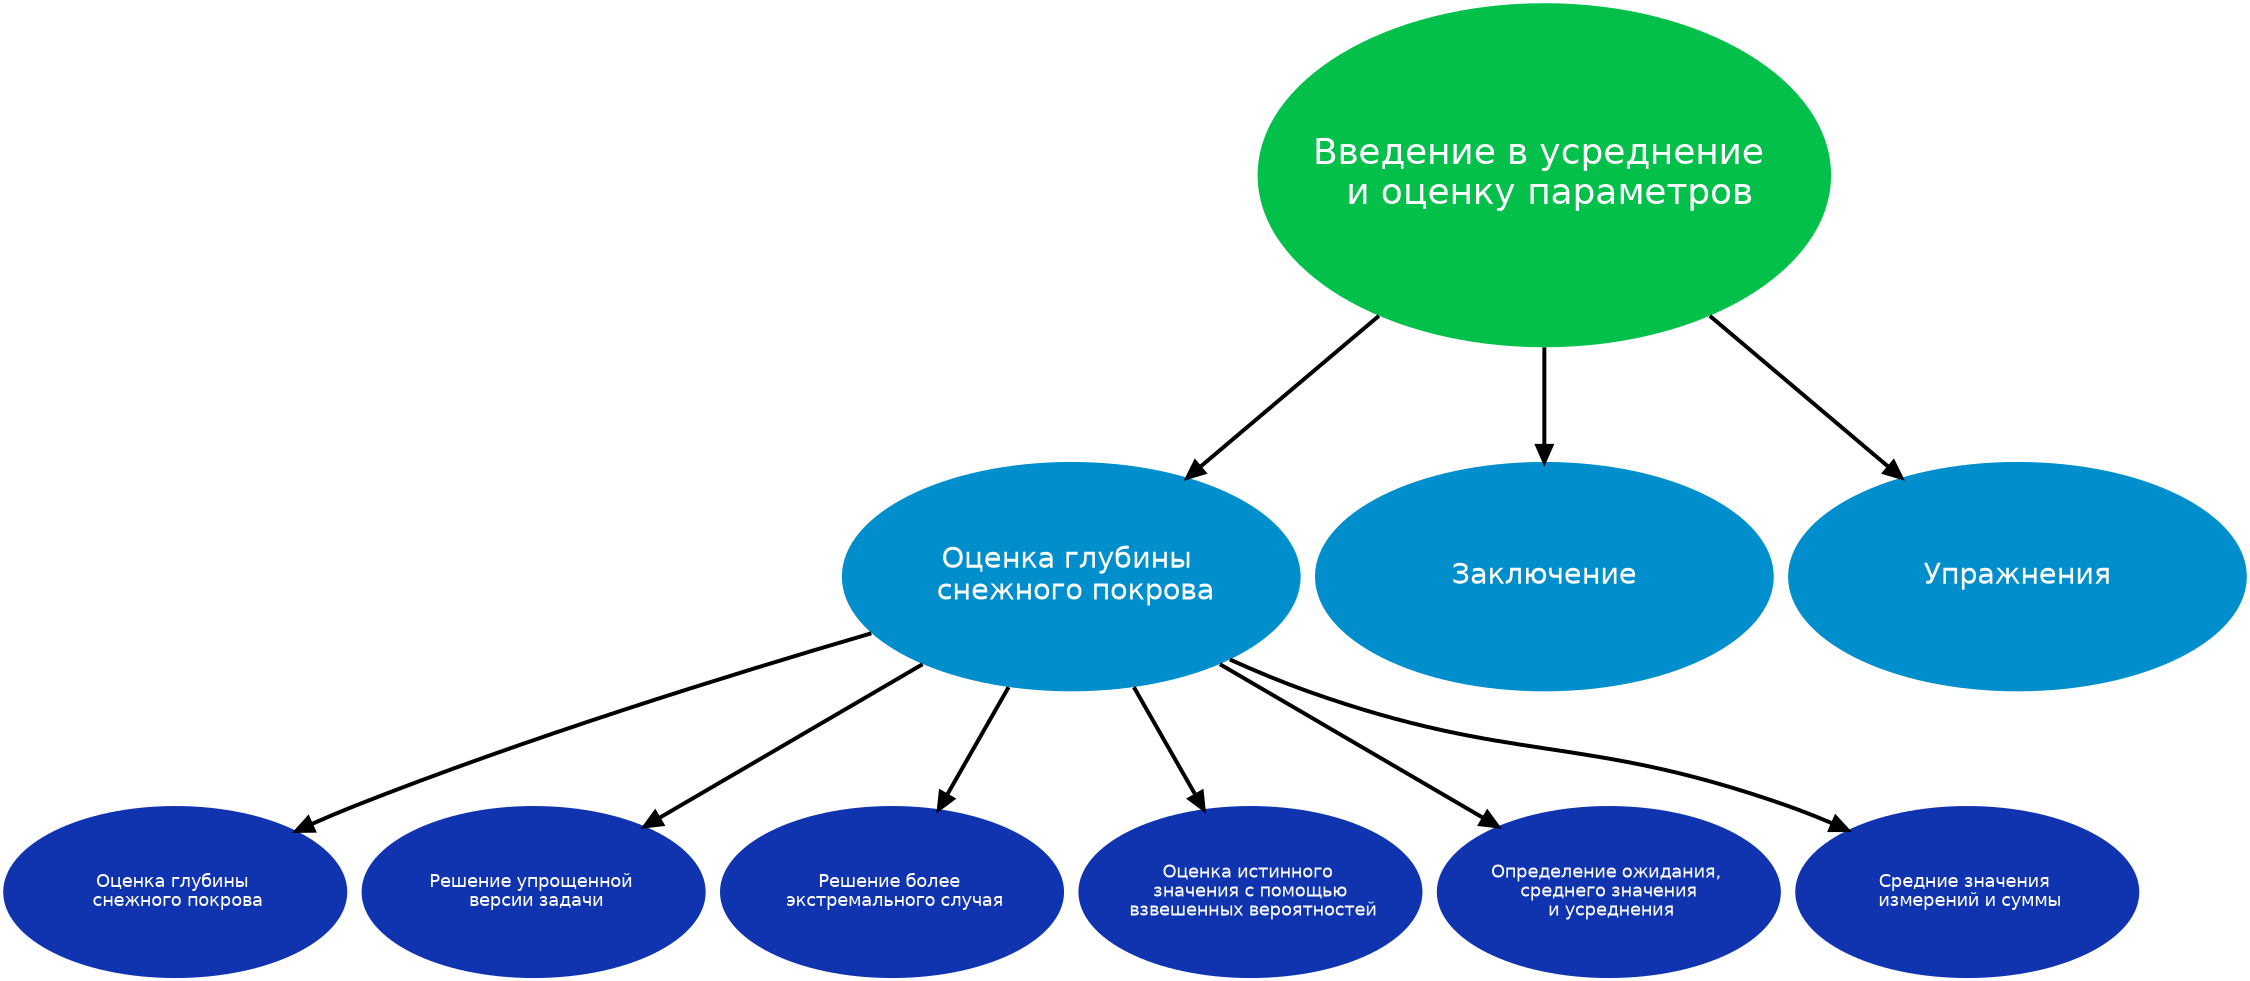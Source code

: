 digraph MindMap {
  dpi=300;
  size = "15";
  fontname="Helvetica";
  graph [ranksep=2];

  node [
    shape=ellipse
    style=filled
    fillcolor="#03C04A"
    fontname=Helvetica
    fontsize=50
    fontcolor="#FFFFFF"
    width=10
    height=6
    penwidth=0
    fixedsize=true
    ];
  edge [
    arrowhead=normal
    arrowsize=2
    penwidth=5
    ];

  root [ label="Введение в усреднение \n и оценку параметров" fontsize=45];
  
  node [
    fontsize=36
    fillcolor="#008ECC"
    width=8
    height=4
    ];
  
   11 [ label="Оценка глубины \n снежного покрова"];
   12 [ label="Заключение" ];
   13 [ label="Упражнения" ];
   
  root->{ 11 12 13 };
  
  node [
    fontsize=22
    fillcolor="#1034AF"
    width=6
    height=3
    ];

  21 [ label="Оценка глубины \n снежного покрова" ];
  22 [ label="Решение упрощенной \n версии задачи" ];
  23 [ label="Решение более \n экстремального случая" ];
  24 [ label="Оценка истинного \n значения с помощью \n взвешенных вероятностей" ];
  25 [ label="Определение ожидания, \n среднего значения \n и усреднения" ];
  26 [ label="Средние значения \n измерений и суммы" ];

  11 -> { 21 22 23 24 25 26 };



}
